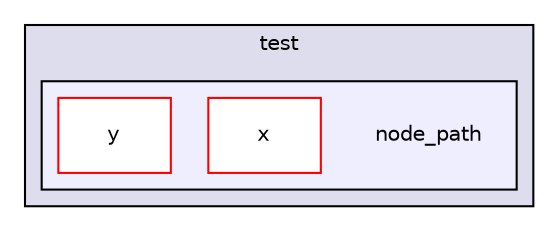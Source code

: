 digraph "gulp-src/node_modules/gulp/node_modules/liftoff/node_modules/resolve/test/node_path" {
  compound=true
  node [ fontsize="10", fontname="Helvetica"];
  edge [ labelfontsize="10", labelfontname="Helvetica"];
  subgraph clusterdir_77096bf77faba9469f7d9e020d1ad487 {
    graph [ bgcolor="#ddddee", pencolor="black", label="test" fontname="Helvetica", fontsize="10", URL="dir_77096bf77faba9469f7d9e020d1ad487.html"]
  subgraph clusterdir_6a010fdac118726a9ebacb10f0540cf5 {
    graph [ bgcolor="#eeeeff", pencolor="black", label="" URL="dir_6a010fdac118726a9ebacb10f0540cf5.html"];
    dir_6a010fdac118726a9ebacb10f0540cf5 [shape=plaintext label="node_path"];
    dir_2c2ac92972c1159b285a6b3afbfd20d7 [shape=box label="x" color="red" fillcolor="white" style="filled" URL="dir_2c2ac92972c1159b285a6b3afbfd20d7.html"];
    dir_6c7111fae7e2ed2b4ca64bebe1957b5c [shape=box label="y" color="red" fillcolor="white" style="filled" URL="dir_6c7111fae7e2ed2b4ca64bebe1957b5c.html"];
  }
  }
}
